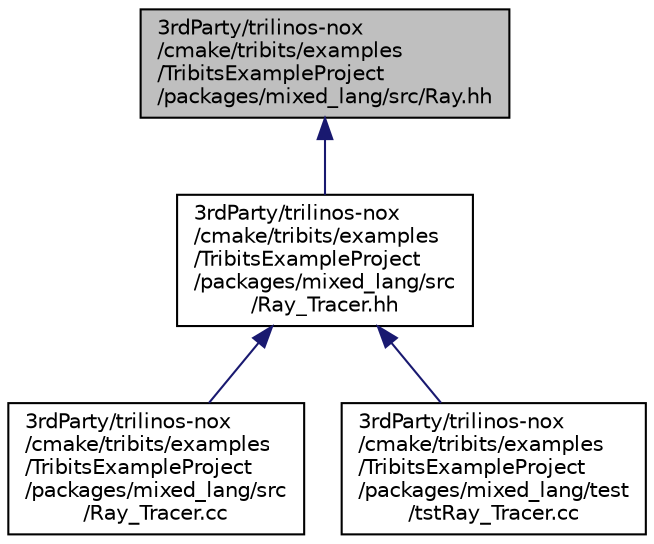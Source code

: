 digraph "3rdParty/trilinos-nox/cmake/tribits/examples/TribitsExampleProject/packages/mixed_lang/src/Ray.hh"
{
  edge [fontname="Helvetica",fontsize="10",labelfontname="Helvetica",labelfontsize="10"];
  node [fontname="Helvetica",fontsize="10",shape=record];
  Node5 [label="3rdParty/trilinos-nox\l/cmake/tribits/examples\l/TribitsExampleProject\l/packages/mixed_lang/src/Ray.hh",height=0.2,width=0.4,color="black", fillcolor="grey75", style="filled", fontcolor="black"];
  Node5 -> Node6 [dir="back",color="midnightblue",fontsize="10",style="solid",fontname="Helvetica"];
  Node6 [label="3rdParty/trilinos-nox\l/cmake/tribits/examples\l/TribitsExampleProject\l/packages/mixed_lang/src\l/Ray_Tracer.hh",height=0.2,width=0.4,color="black", fillcolor="white", style="filled",URL="$da/da3/_ray___tracer_8hh.html"];
  Node6 -> Node7 [dir="back",color="midnightblue",fontsize="10",style="solid",fontname="Helvetica"];
  Node7 [label="3rdParty/trilinos-nox\l/cmake/tribits/examples\l/TribitsExampleProject\l/packages/mixed_lang/src\l/Ray_Tracer.cc",height=0.2,width=0.4,color="black", fillcolor="white", style="filled",URL="$d8/dab/_ray___tracer_8cc.html"];
  Node6 -> Node8 [dir="back",color="midnightblue",fontsize="10",style="solid",fontname="Helvetica"];
  Node8 [label="3rdParty/trilinos-nox\l/cmake/tribits/examples\l/TribitsExampleProject\l/packages/mixed_lang/test\l/tstRay_Tracer.cc",height=0.2,width=0.4,color="black", fillcolor="white", style="filled",URL="$dd/d51/tst_ray___tracer_8cc.html"];
}
